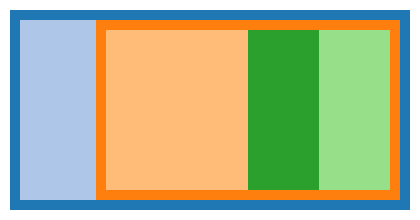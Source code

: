 {
  "$schema": "https://vega.github.io/schema/vega/v4.json",
  "width": 200,
  "height": 100,
  "padding": 5,

  "signals": [
    { "name": "method", "value": "squarify",
      "bind": {"input": "select", "options": ["squarify", "resquarify", "binary", "dice", "slice", "slicedice"]} },
    { "name": "ratio", "value": 1.6108,
      "bind": {"input": "range", "min": 0, "max": 10, "step": 0.01} },
    { "name": "paddingInner", "value": 0,
      "bind": {"input": "range", "min": 0, "max": 10, "step": 1} },
    { "name": "paddingOuter", "value": 5,
      "bind": {"input": "range", "min": 0, "max": 15, "step": 1} },
    { "name": "round", "value": false, "bind": {"input": "checkbox"} }
  ],

  "data": [
    {
      "name": "tree",
      "values": [
        {"id": "A", "parent": null, "value": 0},
        {"id": "B", "parent": "A", "value": 1},
        {"id": "C", "parent": "A", "value": 0},
        {"id": "D", "parent": "C", "value": 2},
        {"id": "E", "parent": "C", "value": 1},
        {"id": "F", "parent": "C", "value": 1}
      ],
      "transform": [
        {
          "type": "stratify",
          "key": "id",
          "parentKey": "parent"
        },
        {
          "type": "treemap",
          "field": "value",
          "method": {"signal": "method"},
          "ratio": {"signal": "ratio"},
          "paddingInner": {"signal": "paddingInner"},
          "paddingOuter": {"signal": "paddingOuter"},
          "round": {"signal": "round"},
          "size": [{"signal": "width"}, {"signal": "height"}]
        }
      ]
    }
  ],

  "scales": [
    {
      "name": "color",
      "type": "ordinal",
      "range": {"scheme": "category20"}
    }
  ],

  "marks": [
    {
      "type": "rect",
      "from": {"data": "tree"},
      "encode": {
        "enter": {
          "fill": {"scale": "color", "field": "id"}
        },
        "update": {
          "x": {"field": "x0"},
          "x2": {"field": "x1"},
          "y": {"field": "y0"},
          "y2": {"field": "y1"}
        }
      }
    }
  ]
}
